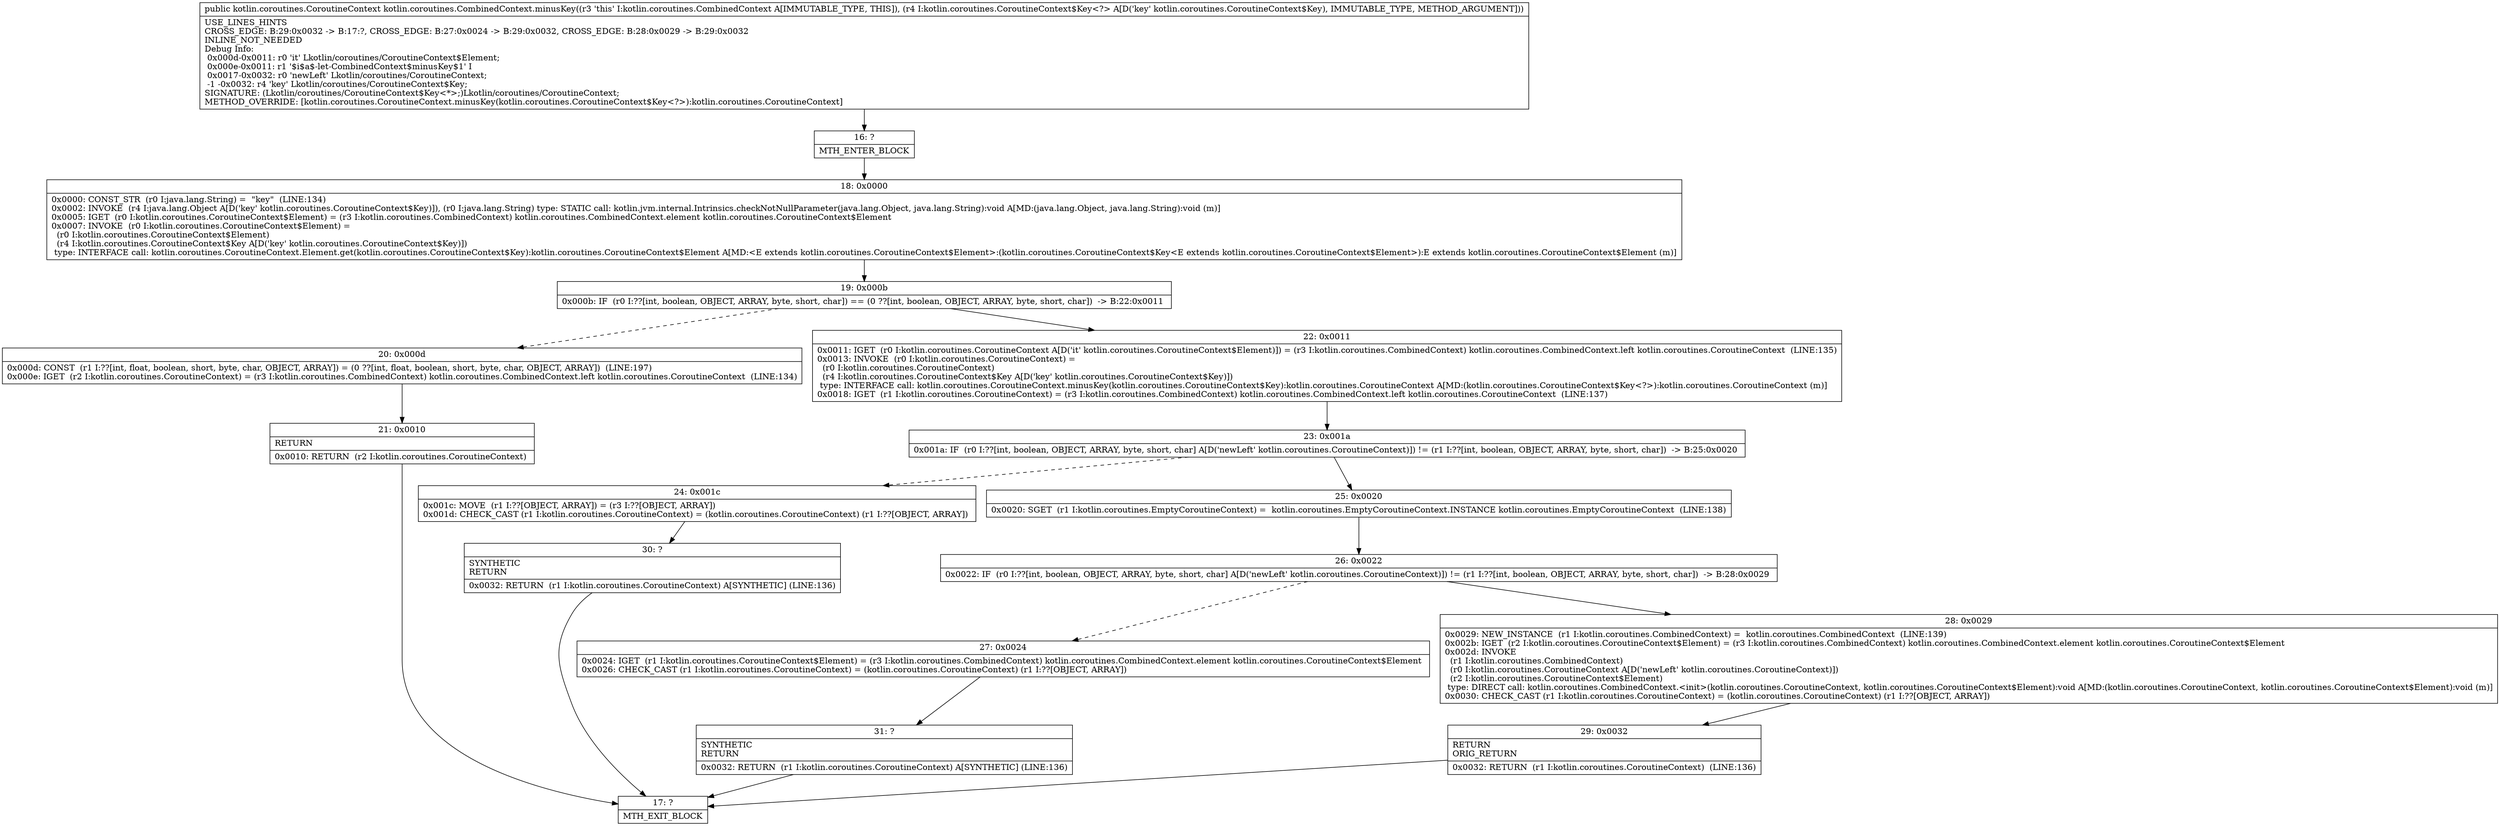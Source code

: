 digraph "CFG forkotlin.coroutines.CombinedContext.minusKey(Lkotlin\/coroutines\/CoroutineContext$Key;)Lkotlin\/coroutines\/CoroutineContext;" {
Node_16 [shape=record,label="{16\:\ ?|MTH_ENTER_BLOCK\l}"];
Node_18 [shape=record,label="{18\:\ 0x0000|0x0000: CONST_STR  (r0 I:java.lang.String) =  \"key\"  (LINE:134)\l0x0002: INVOKE  (r4 I:java.lang.Object A[D('key' kotlin.coroutines.CoroutineContext$Key)]), (r0 I:java.lang.String) type: STATIC call: kotlin.jvm.internal.Intrinsics.checkNotNullParameter(java.lang.Object, java.lang.String):void A[MD:(java.lang.Object, java.lang.String):void (m)]\l0x0005: IGET  (r0 I:kotlin.coroutines.CoroutineContext$Element) = (r3 I:kotlin.coroutines.CombinedContext) kotlin.coroutines.CombinedContext.element kotlin.coroutines.CoroutineContext$Element \l0x0007: INVOKE  (r0 I:kotlin.coroutines.CoroutineContext$Element) = \l  (r0 I:kotlin.coroutines.CoroutineContext$Element)\l  (r4 I:kotlin.coroutines.CoroutineContext$Key A[D('key' kotlin.coroutines.CoroutineContext$Key)])\l type: INTERFACE call: kotlin.coroutines.CoroutineContext.Element.get(kotlin.coroutines.CoroutineContext$Key):kotlin.coroutines.CoroutineContext$Element A[MD:\<E extends kotlin.coroutines.CoroutineContext$Element\>:(kotlin.coroutines.CoroutineContext$Key\<E extends kotlin.coroutines.CoroutineContext$Element\>):E extends kotlin.coroutines.CoroutineContext$Element (m)]\l}"];
Node_19 [shape=record,label="{19\:\ 0x000b|0x000b: IF  (r0 I:??[int, boolean, OBJECT, ARRAY, byte, short, char]) == (0 ??[int, boolean, OBJECT, ARRAY, byte, short, char])  \-\> B:22:0x0011 \l}"];
Node_20 [shape=record,label="{20\:\ 0x000d|0x000d: CONST  (r1 I:??[int, float, boolean, short, byte, char, OBJECT, ARRAY]) = (0 ??[int, float, boolean, short, byte, char, OBJECT, ARRAY])  (LINE:197)\l0x000e: IGET  (r2 I:kotlin.coroutines.CoroutineContext) = (r3 I:kotlin.coroutines.CombinedContext) kotlin.coroutines.CombinedContext.left kotlin.coroutines.CoroutineContext  (LINE:134)\l}"];
Node_21 [shape=record,label="{21\:\ 0x0010|RETURN\l|0x0010: RETURN  (r2 I:kotlin.coroutines.CoroutineContext) \l}"];
Node_17 [shape=record,label="{17\:\ ?|MTH_EXIT_BLOCK\l}"];
Node_22 [shape=record,label="{22\:\ 0x0011|0x0011: IGET  (r0 I:kotlin.coroutines.CoroutineContext A[D('it' kotlin.coroutines.CoroutineContext$Element)]) = (r3 I:kotlin.coroutines.CombinedContext) kotlin.coroutines.CombinedContext.left kotlin.coroutines.CoroutineContext  (LINE:135)\l0x0013: INVOKE  (r0 I:kotlin.coroutines.CoroutineContext) = \l  (r0 I:kotlin.coroutines.CoroutineContext)\l  (r4 I:kotlin.coroutines.CoroutineContext$Key A[D('key' kotlin.coroutines.CoroutineContext$Key)])\l type: INTERFACE call: kotlin.coroutines.CoroutineContext.minusKey(kotlin.coroutines.CoroutineContext$Key):kotlin.coroutines.CoroutineContext A[MD:(kotlin.coroutines.CoroutineContext$Key\<?\>):kotlin.coroutines.CoroutineContext (m)]\l0x0018: IGET  (r1 I:kotlin.coroutines.CoroutineContext) = (r3 I:kotlin.coroutines.CombinedContext) kotlin.coroutines.CombinedContext.left kotlin.coroutines.CoroutineContext  (LINE:137)\l}"];
Node_23 [shape=record,label="{23\:\ 0x001a|0x001a: IF  (r0 I:??[int, boolean, OBJECT, ARRAY, byte, short, char] A[D('newLeft' kotlin.coroutines.CoroutineContext)]) != (r1 I:??[int, boolean, OBJECT, ARRAY, byte, short, char])  \-\> B:25:0x0020 \l}"];
Node_24 [shape=record,label="{24\:\ 0x001c|0x001c: MOVE  (r1 I:??[OBJECT, ARRAY]) = (r3 I:??[OBJECT, ARRAY]) \l0x001d: CHECK_CAST (r1 I:kotlin.coroutines.CoroutineContext) = (kotlin.coroutines.CoroutineContext) (r1 I:??[OBJECT, ARRAY]) \l}"];
Node_30 [shape=record,label="{30\:\ ?|SYNTHETIC\lRETURN\l|0x0032: RETURN  (r1 I:kotlin.coroutines.CoroutineContext) A[SYNTHETIC] (LINE:136)\l}"];
Node_25 [shape=record,label="{25\:\ 0x0020|0x0020: SGET  (r1 I:kotlin.coroutines.EmptyCoroutineContext) =  kotlin.coroutines.EmptyCoroutineContext.INSTANCE kotlin.coroutines.EmptyCoroutineContext  (LINE:138)\l}"];
Node_26 [shape=record,label="{26\:\ 0x0022|0x0022: IF  (r0 I:??[int, boolean, OBJECT, ARRAY, byte, short, char] A[D('newLeft' kotlin.coroutines.CoroutineContext)]) != (r1 I:??[int, boolean, OBJECT, ARRAY, byte, short, char])  \-\> B:28:0x0029 \l}"];
Node_27 [shape=record,label="{27\:\ 0x0024|0x0024: IGET  (r1 I:kotlin.coroutines.CoroutineContext$Element) = (r3 I:kotlin.coroutines.CombinedContext) kotlin.coroutines.CombinedContext.element kotlin.coroutines.CoroutineContext$Element \l0x0026: CHECK_CAST (r1 I:kotlin.coroutines.CoroutineContext) = (kotlin.coroutines.CoroutineContext) (r1 I:??[OBJECT, ARRAY]) \l}"];
Node_31 [shape=record,label="{31\:\ ?|SYNTHETIC\lRETURN\l|0x0032: RETURN  (r1 I:kotlin.coroutines.CoroutineContext) A[SYNTHETIC] (LINE:136)\l}"];
Node_28 [shape=record,label="{28\:\ 0x0029|0x0029: NEW_INSTANCE  (r1 I:kotlin.coroutines.CombinedContext) =  kotlin.coroutines.CombinedContext  (LINE:139)\l0x002b: IGET  (r2 I:kotlin.coroutines.CoroutineContext$Element) = (r3 I:kotlin.coroutines.CombinedContext) kotlin.coroutines.CombinedContext.element kotlin.coroutines.CoroutineContext$Element \l0x002d: INVOKE  \l  (r1 I:kotlin.coroutines.CombinedContext)\l  (r0 I:kotlin.coroutines.CoroutineContext A[D('newLeft' kotlin.coroutines.CoroutineContext)])\l  (r2 I:kotlin.coroutines.CoroutineContext$Element)\l type: DIRECT call: kotlin.coroutines.CombinedContext.\<init\>(kotlin.coroutines.CoroutineContext, kotlin.coroutines.CoroutineContext$Element):void A[MD:(kotlin.coroutines.CoroutineContext, kotlin.coroutines.CoroutineContext$Element):void (m)]\l0x0030: CHECK_CAST (r1 I:kotlin.coroutines.CoroutineContext) = (kotlin.coroutines.CoroutineContext) (r1 I:??[OBJECT, ARRAY]) \l}"];
Node_29 [shape=record,label="{29\:\ 0x0032|RETURN\lORIG_RETURN\l|0x0032: RETURN  (r1 I:kotlin.coroutines.CoroutineContext)  (LINE:136)\l}"];
MethodNode[shape=record,label="{public kotlin.coroutines.CoroutineContext kotlin.coroutines.CombinedContext.minusKey((r3 'this' I:kotlin.coroutines.CombinedContext A[IMMUTABLE_TYPE, THIS]), (r4 I:kotlin.coroutines.CoroutineContext$Key\<?\> A[D('key' kotlin.coroutines.CoroutineContext$Key), IMMUTABLE_TYPE, METHOD_ARGUMENT]))  | USE_LINES_HINTS\lCROSS_EDGE: B:29:0x0032 \-\> B:17:?, CROSS_EDGE: B:27:0x0024 \-\> B:29:0x0032, CROSS_EDGE: B:28:0x0029 \-\> B:29:0x0032\lINLINE_NOT_NEEDED\lDebug Info:\l  0x000d\-0x0011: r0 'it' Lkotlin\/coroutines\/CoroutineContext$Element;\l  0x000e\-0x0011: r1 '$i$a$\-let\-CombinedContext$minusKey$1' I\l  0x0017\-0x0032: r0 'newLeft' Lkotlin\/coroutines\/CoroutineContext;\l  \-1 \-0x0032: r4 'key' Lkotlin\/coroutines\/CoroutineContext$Key;\lSIGNATURE: (Lkotlin\/coroutines\/CoroutineContext$Key\<*\>;)Lkotlin\/coroutines\/CoroutineContext;\lMETHOD_OVERRIDE: [kotlin.coroutines.CoroutineContext.minusKey(kotlin.coroutines.CoroutineContext$Key\<?\>):kotlin.coroutines.CoroutineContext]\l}"];
MethodNode -> Node_16;Node_16 -> Node_18;
Node_18 -> Node_19;
Node_19 -> Node_20[style=dashed];
Node_19 -> Node_22;
Node_20 -> Node_21;
Node_21 -> Node_17;
Node_22 -> Node_23;
Node_23 -> Node_24[style=dashed];
Node_23 -> Node_25;
Node_24 -> Node_30;
Node_30 -> Node_17;
Node_25 -> Node_26;
Node_26 -> Node_27[style=dashed];
Node_26 -> Node_28;
Node_27 -> Node_31;
Node_31 -> Node_17;
Node_28 -> Node_29;
Node_29 -> Node_17;
}

